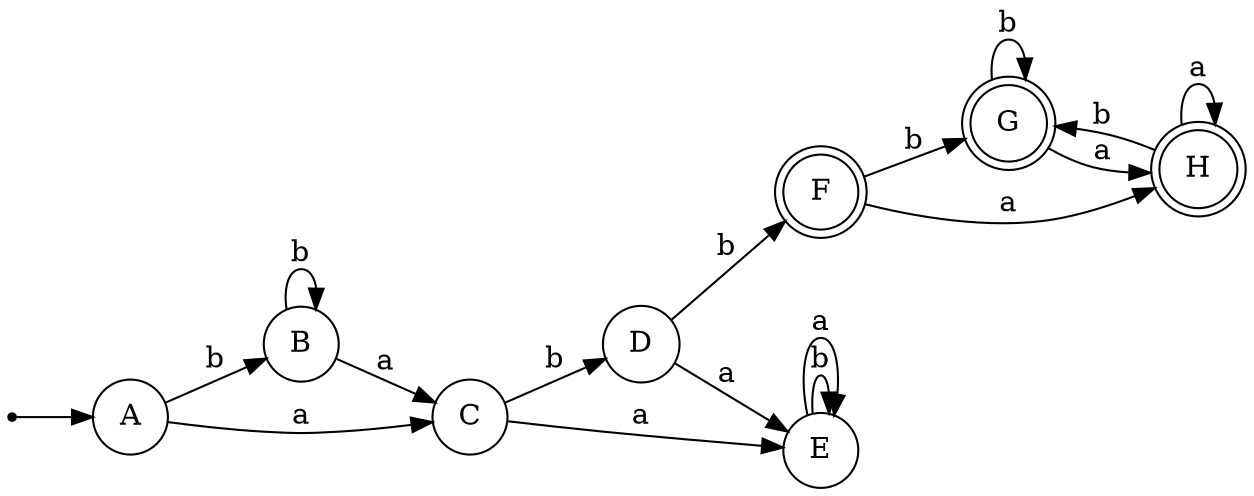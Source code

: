 digraph AFD{
node [shape=circle];
rankdir=LR;
A [label="A"];
B [label="B"];
C [label="C"];
D [label="D"];
E [label="E"];
F[shape=doublecircle] [label="F"];
G[shape=doublecircle] [label="G"];
H[shape=doublecircle] [label="H"];
init [label="", shape=point];
init->A;
A->B[label="b"];
A->C[label="a"];
B->B[label="b"];
B->C[label="a"];
C->D[label="b"];
C->E[label="a"];
D->F[label="b"];
D->E[label="a"];
E->E[label="b"];
E->E[label="a"];
F->G[label="b"];
F->H[label="a"];
G->G[label="b"];
G->H[label="a"];
H->G[label="b"];
H->H[label="a"];
}